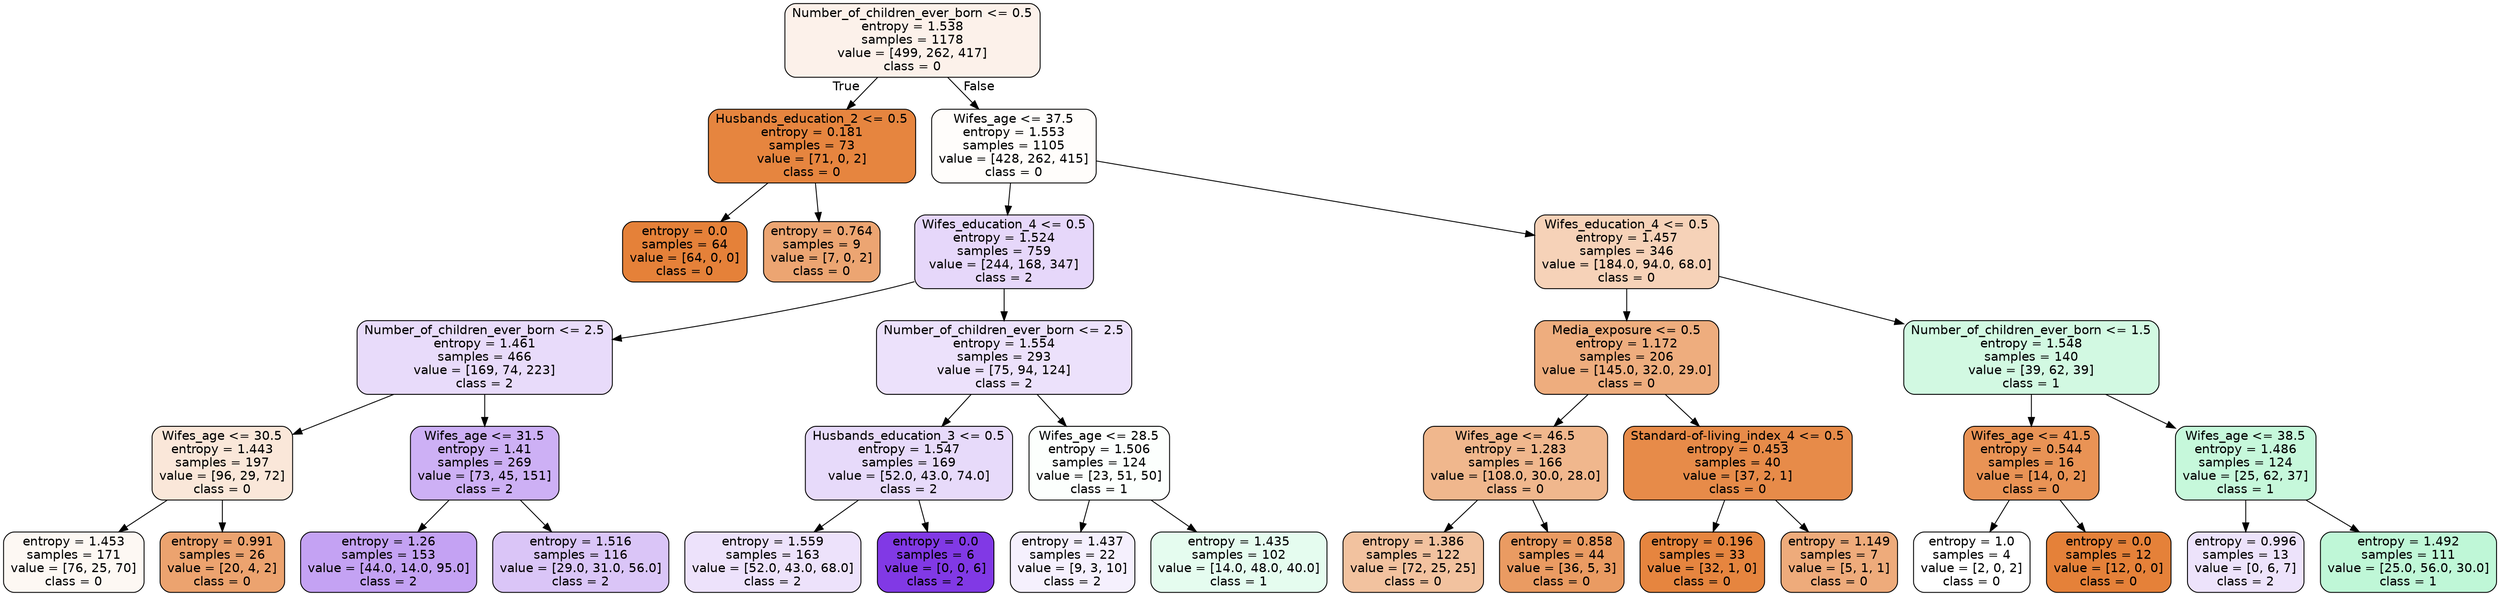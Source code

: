 digraph Tree {
node [shape=box, style="filled, rounded", color="black", fontname="helvetica"] ;
edge [fontname="helvetica"] ;
0 [label="Number_of_children_ever_born <= 0.5\nentropy = 1.538\nsamples = 1178\nvalue = [499, 262, 417]\nclass = 0", fillcolor="#fcf1ea"] ;
1 [label="Husbands_education_2 <= 0.5\nentropy = 0.181\nsamples = 73\nvalue = [71, 0, 2]\nclass = 0", fillcolor="#e6853f"] ;
0 -> 1 [labeldistance=2.5, labelangle=45, headlabel="True"] ;
2 [label="entropy = 0.0\nsamples = 64\nvalue = [64, 0, 0]\nclass = 0", fillcolor="#e58139"] ;
1 -> 2 ;
3 [label="entropy = 0.764\nsamples = 9\nvalue = [7, 0, 2]\nclass = 0", fillcolor="#eca572"] ;
1 -> 3 ;
4 [label="Wifes_age <= 37.5\nentropy = 1.553\nsamples = 1105\nvalue = [428, 262, 415]\nclass = 0", fillcolor="#fffdfb"] ;
0 -> 4 [labeldistance=2.5, labelangle=-45, headlabel="False"] ;
5 [label="Wifes_education_4 <= 0.5\nentropy = 1.524\nsamples = 759\nvalue = [244, 168, 347]\nclass = 2", fillcolor="#e6d7fa"] ;
4 -> 5 ;
6 [label="Number_of_children_ever_born <= 2.5\nentropy = 1.461\nsamples = 466\nvalue = [169, 74, 223]\nclass = 2", fillcolor="#e8dbfa"] ;
5 -> 6 ;
7 [label="Wifes_age <= 30.5\nentropy = 1.443\nsamples = 197\nvalue = [96, 29, 72]\nclass = 0", fillcolor="#fae7d9"] ;
6 -> 7 ;
8 [label="entropy = 1.453\nsamples = 171\nvalue = [76, 25, 70]\nclass = 0", fillcolor="#fdf8f3"] ;
7 -> 8 ;
9 [label="entropy = 0.991\nsamples = 26\nvalue = [20, 4, 2]\nclass = 0", fillcolor="#eca36f"] ;
7 -> 9 ;
10 [label="Wifes_age <= 31.5\nentropy = 1.41\nsamples = 269\nvalue = [73, 45, 151]\nclass = 2", fillcolor="#cdb0f5"] ;
6 -> 10 ;
11 [label="entropy = 1.26\nsamples = 153\nvalue = [44.0, 14.0, 95.0]\nclass = 2", fillcolor="#c4a2f3"] ;
10 -> 11 ;
12 [label="entropy = 1.516\nsamples = 116\nvalue = [29.0, 31.0, 56.0]\nclass = 2", fillcolor="#dac5f7"] ;
10 -> 12 ;
13 [label="Number_of_children_ever_born <= 2.5\nentropy = 1.554\nsamples = 293\nvalue = [75, 94, 124]\nclass = 2", fillcolor="#ece1fb"] ;
5 -> 13 ;
14 [label="Husbands_education_3 <= 0.5\nentropy = 1.547\nsamples = 169\nvalue = [52.0, 43.0, 74.0]\nclass = 2", fillcolor="#e7dafa"] ;
13 -> 14 ;
15 [label="entropy = 1.559\nsamples = 163\nvalue = [52.0, 43.0, 68.0]\nclass = 2", fillcolor="#ede2fb"] ;
14 -> 15 ;
16 [label="entropy = 0.0\nsamples = 6\nvalue = [0, 0, 6]\nclass = 2", fillcolor="#8139e5"] ;
14 -> 16 ;
17 [label="Wifes_age <= 28.5\nentropy = 1.506\nsamples = 124\nvalue = [23, 51, 50]\nclass = 1", fillcolor="#fcfffd"] ;
13 -> 17 ;
18 [label="entropy = 1.437\nsamples = 22\nvalue = [9, 3, 10]\nclass = 2", fillcolor="#f5f0fd"] ;
17 -> 18 ;
19 [label="entropy = 1.435\nsamples = 102\nvalue = [14.0, 48.0, 40.0]\nclass = 1", fillcolor="#e5fcef"] ;
17 -> 19 ;
20 [label="Wifes_education_4 <= 0.5\nentropy = 1.457\nsamples = 346\nvalue = [184.0, 94.0, 68.0]\nclass = 0", fillcolor="#f6d2b8"] ;
4 -> 20 ;
21 [label="Media_exposure <= 0.5\nentropy = 1.172\nsamples = 206\nvalue = [145.0, 32.0, 29.0]\nclass = 0", fillcolor="#eead7e"] ;
20 -> 21 ;
22 [label="Wifes_age <= 46.5\nentropy = 1.283\nsamples = 166\nvalue = [108.0, 30.0, 28.0]\nclass = 0", fillcolor="#f0b78d"] ;
21 -> 22 ;
23 [label="entropy = 1.386\nsamples = 122\nvalue = [72, 25, 25]\nclass = 0", fillcolor="#f2c29f"] ;
22 -> 23 ;
24 [label="entropy = 0.858\nsamples = 44\nvalue = [36, 5, 3]\nclass = 0", fillcolor="#ea9b62"] ;
22 -> 24 ;
25 [label="Standard-of-living_index_4 <= 0.5\nentropy = 0.453\nsamples = 40\nvalue = [37, 2, 1]\nclass = 0", fillcolor="#e78b49"] ;
21 -> 25 ;
26 [label="entropy = 0.196\nsamples = 33\nvalue = [32, 1, 0]\nclass = 0", fillcolor="#e6853f"] ;
25 -> 26 ;
27 [label="entropy = 1.149\nsamples = 7\nvalue = [5, 1, 1]\nclass = 0", fillcolor="#eeab7b"] ;
25 -> 27 ;
28 [label="Number_of_children_ever_born <= 1.5\nentropy = 1.548\nsamples = 140\nvalue = [39, 62, 39]\nclass = 1", fillcolor="#d2f9e2"] ;
20 -> 28 ;
29 [label="Wifes_age <= 41.5\nentropy = 0.544\nsamples = 16\nvalue = [14, 0, 2]\nclass = 0", fillcolor="#e99355"] ;
28 -> 29 ;
30 [label="entropy = 1.0\nsamples = 4\nvalue = [2, 0, 2]\nclass = 0", fillcolor="#ffffff"] ;
29 -> 30 ;
31 [label="entropy = 0.0\nsamples = 12\nvalue = [12, 0, 0]\nclass = 0", fillcolor="#e58139"] ;
29 -> 31 ;
32 [label="Wifes_age <= 38.5\nentropy = 1.486\nsamples = 124\nvalue = [25, 62, 37]\nclass = 1", fillcolor="#c6f8db"] ;
28 -> 32 ;
33 [label="entropy = 0.996\nsamples = 13\nvalue = [0, 6, 7]\nclass = 2", fillcolor="#ede3fb"] ;
32 -> 33 ;
34 [label="entropy = 1.492\nsamples = 111\nvalue = [25.0, 56.0, 30.0]\nclass = 1", fillcolor="#bff7d7"] ;
32 -> 34 ;
}
